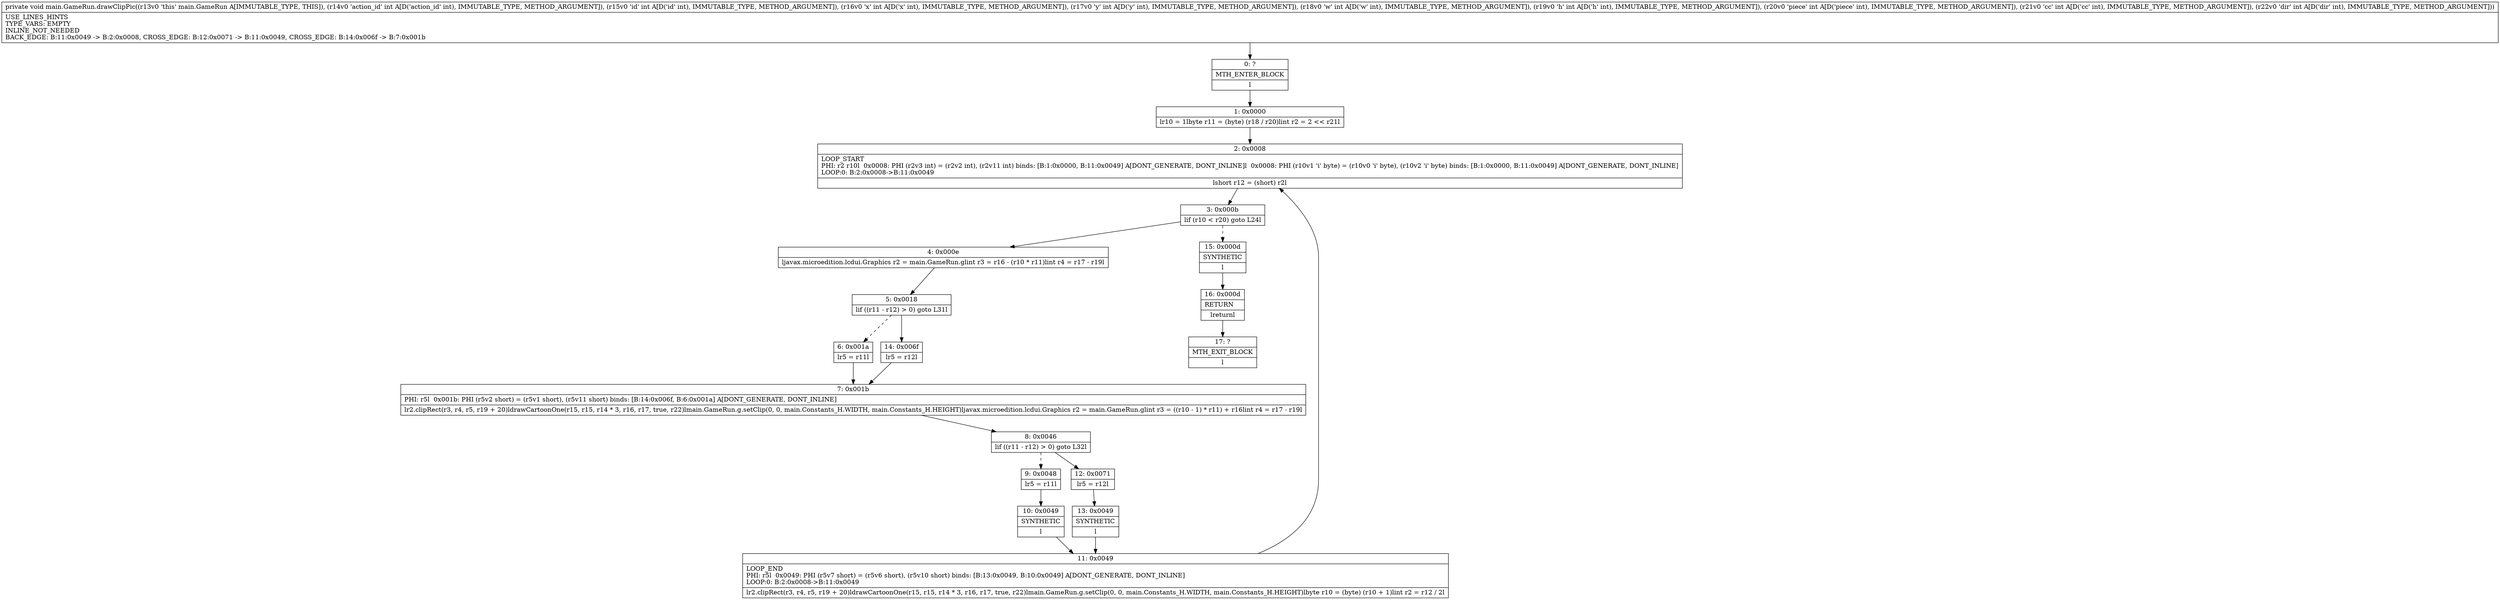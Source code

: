 digraph "CFG formain.GameRun.drawClipPic(IIIIIIIII)V" {
Node_0 [shape=record,label="{0\:\ ?|MTH_ENTER_BLOCK\l|l}"];
Node_1 [shape=record,label="{1\:\ 0x0000|lr10 = 1lbyte r11 = (byte) (r18 \/ r20)lint r2 = 2 \<\< r21l}"];
Node_2 [shape=record,label="{2\:\ 0x0008|LOOP_START\lPHI: r2 r10l  0x0008: PHI (r2v3 int) = (r2v2 int), (r2v11 int) binds: [B:1:0x0000, B:11:0x0049] A[DONT_GENERATE, DONT_INLINE]l  0x0008: PHI (r10v1 'i' byte) = (r10v0 'i' byte), (r10v2 'i' byte) binds: [B:1:0x0000, B:11:0x0049] A[DONT_GENERATE, DONT_INLINE]\lLOOP:0: B:2:0x0008\-\>B:11:0x0049\l|lshort r12 = (short) r2l}"];
Node_3 [shape=record,label="{3\:\ 0x000b|lif (r10 \< r20) goto L24l}"];
Node_4 [shape=record,label="{4\:\ 0x000e|ljavax.microedition.lcdui.Graphics r2 = main.GameRun.glint r3 = r16 \- (r10 * r11)lint r4 = r17 \- r19l}"];
Node_5 [shape=record,label="{5\:\ 0x0018|lif ((r11 \- r12) \> 0) goto L31l}"];
Node_6 [shape=record,label="{6\:\ 0x001a|lr5 = r11l}"];
Node_7 [shape=record,label="{7\:\ 0x001b|PHI: r5l  0x001b: PHI (r5v2 short) = (r5v1 short), (r5v11 short) binds: [B:14:0x006f, B:6:0x001a] A[DONT_GENERATE, DONT_INLINE]\l|lr2.clipRect(r3, r4, r5, r19 + 20)ldrawCartoonOne(r15, r15, r14 * 3, r16, r17, true, r22)lmain.GameRun.g.setClip(0, 0, main.Constants_H.WIDTH, main.Constants_H.HEIGHT)ljavax.microedition.lcdui.Graphics r2 = main.GameRun.glint r3 = ((r10 \- 1) * r11) + r16lint r4 = r17 \- r19l}"];
Node_8 [shape=record,label="{8\:\ 0x0046|lif ((r11 \- r12) \> 0) goto L32l}"];
Node_9 [shape=record,label="{9\:\ 0x0048|lr5 = r11l}"];
Node_10 [shape=record,label="{10\:\ 0x0049|SYNTHETIC\l|l}"];
Node_11 [shape=record,label="{11\:\ 0x0049|LOOP_END\lPHI: r5l  0x0049: PHI (r5v7 short) = (r5v6 short), (r5v10 short) binds: [B:13:0x0049, B:10:0x0049] A[DONT_GENERATE, DONT_INLINE]\lLOOP:0: B:2:0x0008\-\>B:11:0x0049\l|lr2.clipRect(r3, r4, r5, r19 + 20)ldrawCartoonOne(r15, r15, r14 * 3, r16, r17, true, r22)lmain.GameRun.g.setClip(0, 0, main.Constants_H.WIDTH, main.Constants_H.HEIGHT)lbyte r10 = (byte) (r10 + 1)lint r2 = r12 \/ 2l}"];
Node_12 [shape=record,label="{12\:\ 0x0071|lr5 = r12l}"];
Node_13 [shape=record,label="{13\:\ 0x0049|SYNTHETIC\l|l}"];
Node_14 [shape=record,label="{14\:\ 0x006f|lr5 = r12l}"];
Node_15 [shape=record,label="{15\:\ 0x000d|SYNTHETIC\l|l}"];
Node_16 [shape=record,label="{16\:\ 0x000d|RETURN\l|lreturnl}"];
Node_17 [shape=record,label="{17\:\ ?|MTH_EXIT_BLOCK\l|l}"];
MethodNode[shape=record,label="{private void main.GameRun.drawClipPic((r13v0 'this' main.GameRun A[IMMUTABLE_TYPE, THIS]), (r14v0 'action_id' int A[D('action_id' int), IMMUTABLE_TYPE, METHOD_ARGUMENT]), (r15v0 'id' int A[D('id' int), IMMUTABLE_TYPE, METHOD_ARGUMENT]), (r16v0 'x' int A[D('x' int), IMMUTABLE_TYPE, METHOD_ARGUMENT]), (r17v0 'y' int A[D('y' int), IMMUTABLE_TYPE, METHOD_ARGUMENT]), (r18v0 'w' int A[D('w' int), IMMUTABLE_TYPE, METHOD_ARGUMENT]), (r19v0 'h' int A[D('h' int), IMMUTABLE_TYPE, METHOD_ARGUMENT]), (r20v0 'piece' int A[D('piece' int), IMMUTABLE_TYPE, METHOD_ARGUMENT]), (r21v0 'cc' int A[D('cc' int), IMMUTABLE_TYPE, METHOD_ARGUMENT]), (r22v0 'dir' int A[D('dir' int), IMMUTABLE_TYPE, METHOD_ARGUMENT]))  | USE_LINES_HINTS\lTYPE_VARS: EMPTY\lINLINE_NOT_NEEDED\lBACK_EDGE: B:11:0x0049 \-\> B:2:0x0008, CROSS_EDGE: B:12:0x0071 \-\> B:11:0x0049, CROSS_EDGE: B:14:0x006f \-\> B:7:0x001b\l}"];
MethodNode -> Node_0;
Node_0 -> Node_1;
Node_1 -> Node_2;
Node_2 -> Node_3;
Node_3 -> Node_4;
Node_3 -> Node_15[style=dashed];
Node_4 -> Node_5;
Node_5 -> Node_6[style=dashed];
Node_5 -> Node_14;
Node_6 -> Node_7;
Node_7 -> Node_8;
Node_8 -> Node_9[style=dashed];
Node_8 -> Node_12;
Node_9 -> Node_10;
Node_10 -> Node_11;
Node_11 -> Node_2;
Node_12 -> Node_13;
Node_13 -> Node_11;
Node_14 -> Node_7;
Node_15 -> Node_16;
Node_16 -> Node_17;
}

